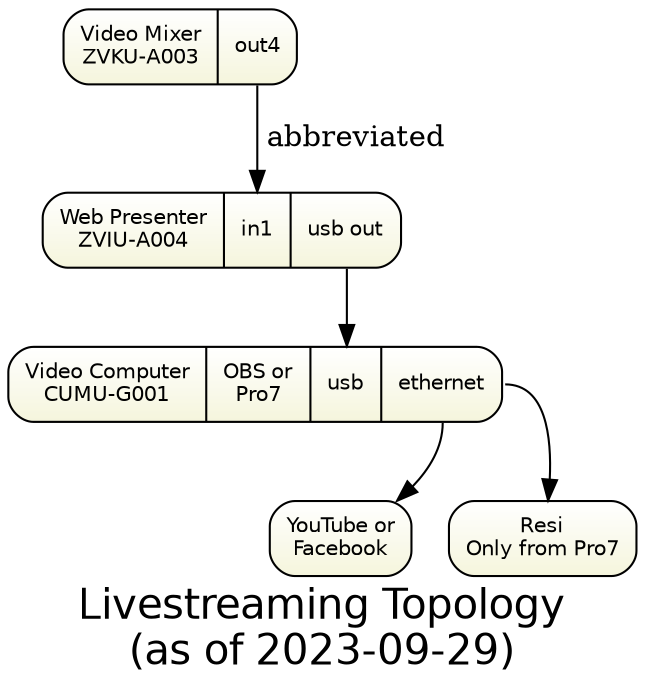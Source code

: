 digraph livestreaming {  newrank=true;
  
graph [overlap = true, fontsize = 20, 
      label="Livestreaming Topology\n(as of 2023-09-29)",
      fontname = Helvetica, bgcolor=white
      rankdir=TB
      ]
 
node [shape = Mrecord style=filled , fillcolor="white:beige"  , fontsize = 10,
      gradientangle=270 fontname = Helvetica ]

rswitch [
  tooltip="BMD ATEM Television Studio Pro HD"
  label=" 
      {Video Mixer\nZVKU-A003}
      |{ { <o4>out4} }
     "]

webp [
	  tooltip="BMD Web Presenter"
      label=" 
    {Web Presenter\nZVIU-A004 }
    |<i1>in1
    |<o1>usb out"
]

cumug001 [tooltip="Mac Mini"
	label="{Video Computer\nCUMU-G001}
	| {OBS or\nPro7}
	| {<u>usb}|{<e>ethernet} "]

destination [label="YouTube or\nFacebook"]

resi [label="Resi\nOnly from Pro7"]

rswitch:o4 -> webp:i1 [label=" abbreviated"  ]
webp:o1 -> cumug001:u    

cumug001:e   -> destination
cumug001:e   -> resi
}